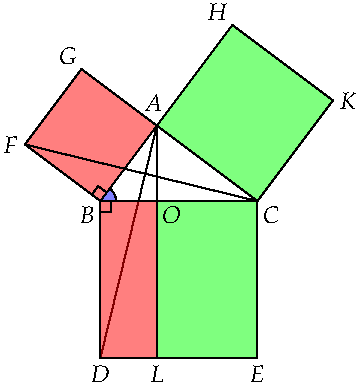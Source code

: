 settings.tex="pdflatex";

texpreamble("\usepackage{amsmath}
\usepackage{amsthm,amssymb}
\usepackage{mathpazo}
\usepackage[svgnames]{xcolor}
");
import graph;

size(180,0);

real a=1.5;
real b=2;
real c=sqrt(a^2+b^2);
real th=aTan(a/b);

pair B=(0,0);
pair A=a*dir(90-th);
pair C=(c,0);

draw(A--B--C--cycle);
label("$A$",A,2dir(135-th));
label("$B$",B,SW);
label("$C$",C,SE);

//filldraw(shift((0,-c))*scale(c)*unitsquare,red+opacity(0.5));
filldraw(rotate(90-th)*scale(a)*unitsquare,red+opacity(0.5));
filldraw(shift(A)*rotate(-th)*scale(b)*unitsquare,green+opacity(0.5));

pair O=(A.x,0);
label("$O$",O,SE);
pair L=(A.x,-c);
label("$L$",L,S);
pair D=(0,-c);
label("$D$",D,S);
pair EE=(c,-c);
label("$E$",EE,S);
draw((0,-c)--A--L);
pair F=a*dir(180-th);
label("$F$",F,W);
draw(F--C);
label("$G$",F+a*dir(90-th),NW);
label("$H$",A+b*dir(90-th),NW);
label("$K$",C+b*dir(90-th),E);

filldraw(B--O--L--D--cycle,red+opacity(0.5));
filldraw(O--C--EE--L--cycle,green+opacity(0.5));

filldraw(arc(B,0.25*unit(C-B),0.25*unit(A-B))--B--0.25*unit(C-B)--cycle,blue+opacity(0.5));


path rt=B-0.17*dir(90)--B+0.17*sqrt(2)*dir(-45)--B+0.17*dir(0);
draw(rt);
draw(rotate(180-th)*rt);

